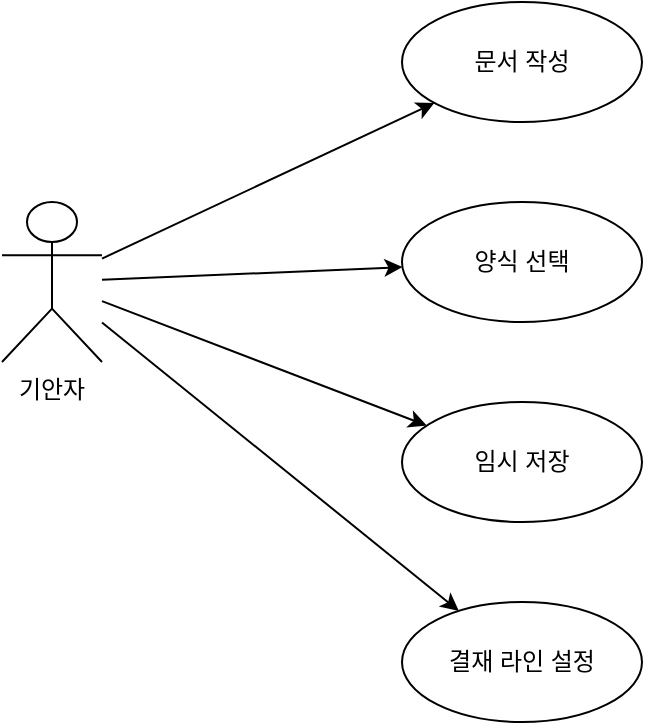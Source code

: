 <?xml version="1.0" encoding="UTF-8"?>
<mxfile>
  <diagram name="문서 작성 및 기안" id="0">
    <mxGraphModel dx="1378" dy="747" grid="1" gridSize="10" guides="1" tooltips="1" connect="1" arrows="1" fold="1" page="1" pageScale="1" pageWidth="827" pageHeight="1169" math="0" shadow="0">
      <root>
        <mxCell id="0" />
        <mxCell id="1" parent="0" />
        
        <!-- Actor: 기안자 -->
        <mxCell id="actor1" value="기안자" style="shape=umlActor;verticalLabelPosition=bottom;verticalAlign=top;" vertex="1" parent="1">
          <mxGeometry x="50" y="200" width="50" height="80" as="geometry" />
        </mxCell>

        <!-- Use Case: 문서 작성 -->
        <mxCell id="usecase1" value="문서 작성" style="ellipse;whiteSpace=wrap;html=1;" vertex="1" parent="1">
          <mxGeometry x="250" y="100" width="120" height="60" as="geometry" />
        </mxCell>

        <!-- Use Case: 양식 선택 -->
        <mxCell id="usecase2" value="양식 선택" style="ellipse;whiteSpace=wrap;html=1;" vertex="1" parent="1">
          <mxGeometry x="250" y="200" width="120" height="60" as="geometry" />
        </mxCell>

        <!-- Use Case: 임시 저장 -->
        <mxCell id="usecase3" value="임시 저장" style="ellipse;whiteSpace=wrap;html=1;" vertex="1" parent="1">
          <mxGeometry x="250" y="300" width="120" height="60" as="geometry" />
        </mxCell>

        <!-- Use Case: 결재 라인 설정 -->
        <mxCell id="usecase4" value="결재 라인 설정" style="ellipse;whiteSpace=wrap;html=1;" vertex="1" parent="1">
          <mxGeometry x="250" y="400" width="120" height="60" as="geometry" />
        </mxCell>

        <!-- 연결선: 기안자 -> 문서 작성 -->
        <mxCell id="edge1" edge="1" parent="1" source="actor1" target="usecase1">
          <mxGeometry relative="1" as="geometry" />
        </mxCell>

        <!-- 연결선: 기안자 -> 양식 선택 -->
        <mxCell id="edge2" edge="1" parent="1" source="actor1" target="usecase2">
          <mxGeometry relative="1" as="geometry" />
        </mxCell>

        <!-- 연결선: 기안자 -> 임시 저장 -->
        <mxCell id="edge3" edge="1" parent="1" source="actor1" target="usecase3">
          <mxGeometry relative="1" as="geometry" />
        </mxCell>

        <!-- 연결선: 기안자 -> 결재 라인 설정 -->
        <mxCell id="edge4" edge="1" parent="1" source="actor1" target="usecase4">
          <mxGeometry relative="1" as="geometry" />
        </mxCell>

      </root>
    </mxGraphModel>
  </diagram>
</mxfile>
